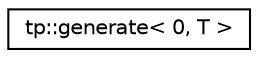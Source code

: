 digraph "Graphical Class Hierarchy"
{
 // LATEX_PDF_SIZE
  edge [fontname="Helvetica",fontsize="10",labelfontname="Helvetica",labelfontsize="10"];
  node [fontname="Helvetica",fontsize="10",shape=record];
  rankdir="LR";
  Node0 [label="tp::generate\< 0, T \>",height=0.2,width=0.4,color="black", fillcolor="white", style="filled",URL="$structtp_1_1generate_3_010_00_01T_01_4.html",tooltip=" "];
}
